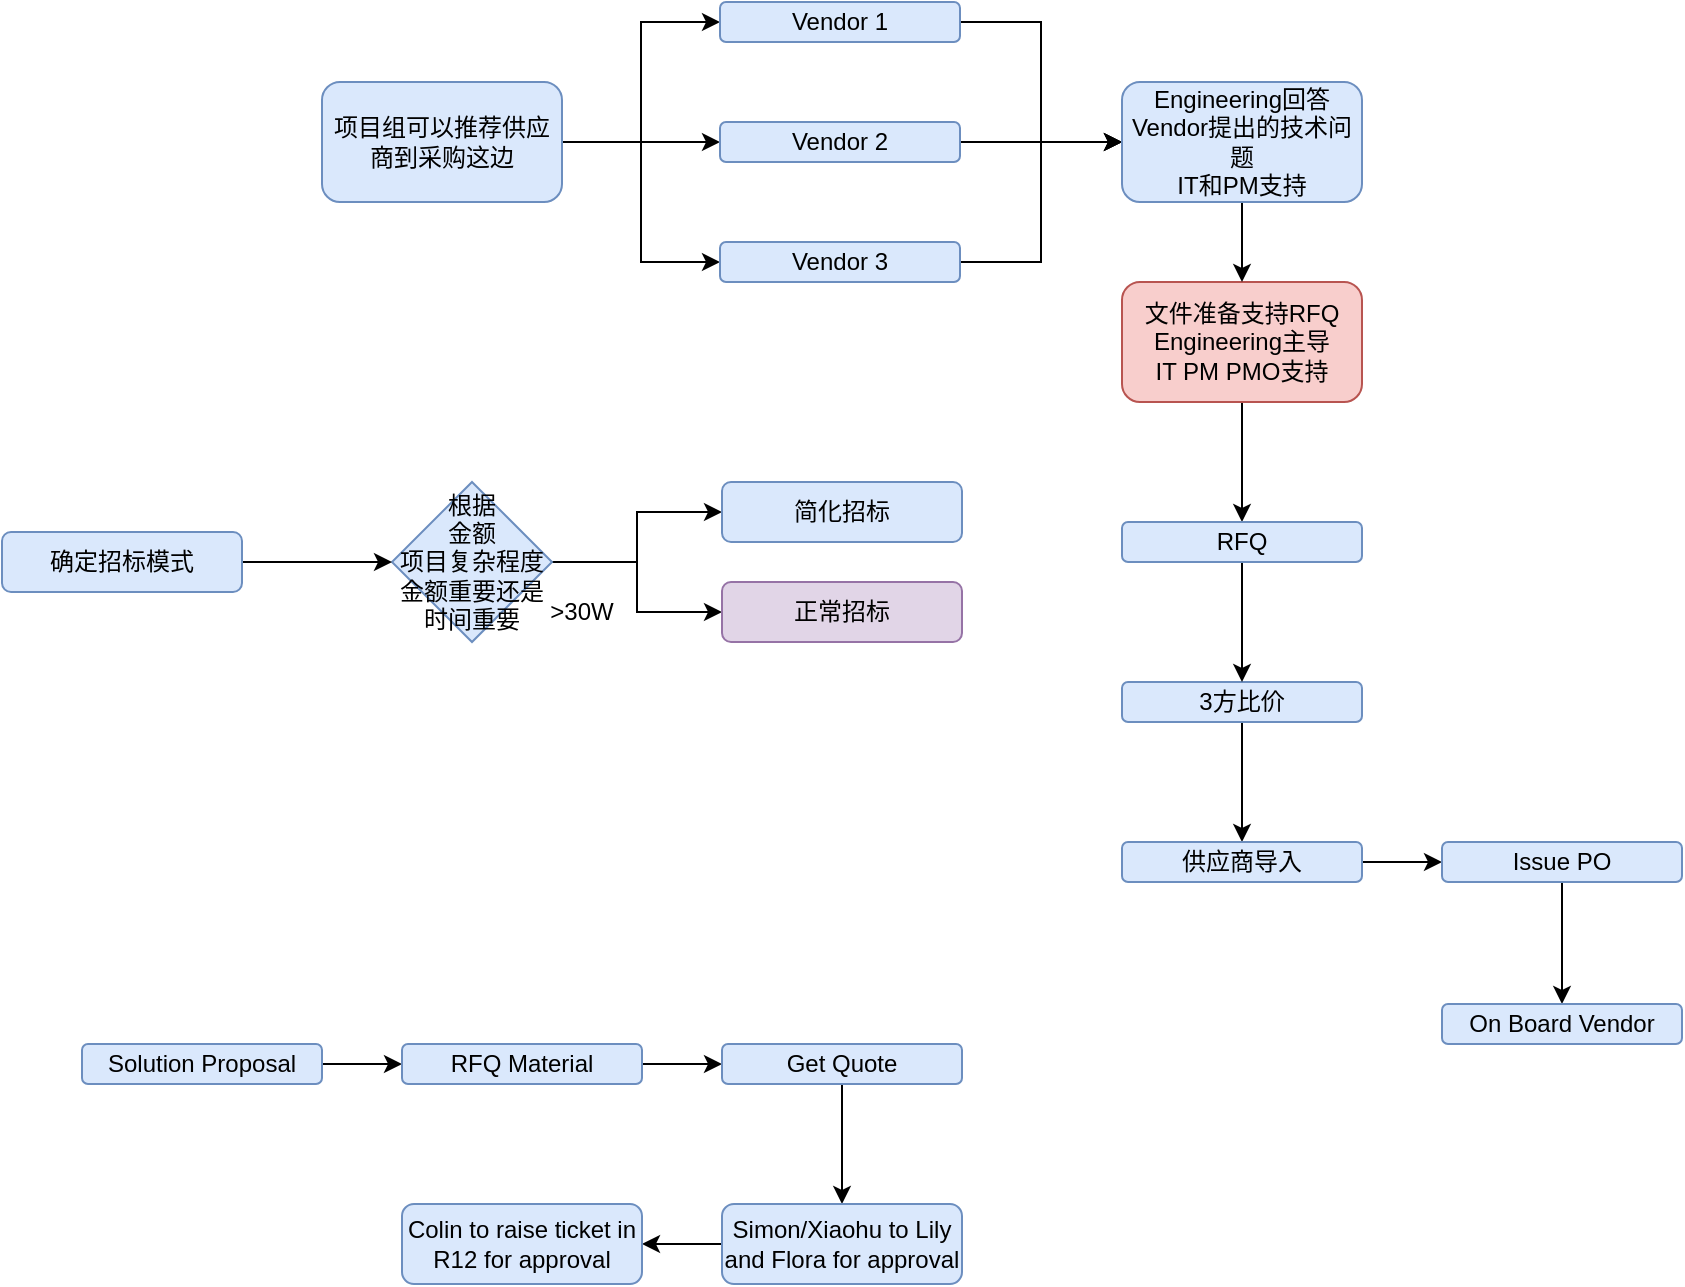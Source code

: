 <mxfile version="21.3.3" type="github">
  <diagram name="Page-1" id="vsLkBkZFRGa7jhuhGNqE">
    <mxGraphModel dx="3120" dy="724" grid="1" gridSize="10" guides="1" tooltips="1" connect="1" arrows="1" fold="1" page="1" pageScale="1" pageWidth="850" pageHeight="1100" math="0" shadow="0">
      <root>
        <mxCell id="0" />
        <mxCell id="1" parent="0" />
        <mxCell id="-6GkxF_U82yERyH8EqIy-41" style="edgeStyle=orthogonalEdgeStyle;rounded=0;orthogonalLoop=1;jettySize=auto;html=1;exitX=1;exitY=0.5;exitDx=0;exitDy=0;entryX=0;entryY=0.5;entryDx=0;entryDy=0;" edge="1" parent="1" source="-6GkxF_U82yERyH8EqIy-44" target="-6GkxF_U82yERyH8EqIy-50">
          <mxGeometry relative="1" as="geometry" />
        </mxCell>
        <mxCell id="-6GkxF_U82yERyH8EqIy-42" style="edgeStyle=orthogonalEdgeStyle;rounded=0;orthogonalLoop=1;jettySize=auto;html=1;exitX=1;exitY=0.5;exitDx=0;exitDy=0;entryX=0;entryY=0.5;entryDx=0;entryDy=0;" edge="1" parent="1" source="-6GkxF_U82yERyH8EqIy-44" target="-6GkxF_U82yERyH8EqIy-48">
          <mxGeometry relative="1" as="geometry" />
        </mxCell>
        <mxCell id="-6GkxF_U82yERyH8EqIy-43" style="edgeStyle=orthogonalEdgeStyle;rounded=0;orthogonalLoop=1;jettySize=auto;html=1;exitX=1;exitY=0.5;exitDx=0;exitDy=0;entryX=0;entryY=0.5;entryDx=0;entryDy=0;" edge="1" parent="1" source="-6GkxF_U82yERyH8EqIy-44" target="-6GkxF_U82yERyH8EqIy-52">
          <mxGeometry relative="1" as="geometry" />
        </mxCell>
        <mxCell id="-6GkxF_U82yERyH8EqIy-44" value="项目组可以推荐供应商到采购这边" style="rounded=1;whiteSpace=wrap;html=1;fillColor=#dae8fc;strokeColor=#6c8ebf;" vertex="1" parent="1">
          <mxGeometry x="170" y="1289" width="120" height="60" as="geometry" />
        </mxCell>
        <mxCell id="-6GkxF_U82yERyH8EqIy-45" style="edgeStyle=orthogonalEdgeStyle;rounded=0;orthogonalLoop=1;jettySize=auto;html=1;exitX=0.5;exitY=1;exitDx=0;exitDy=0;entryX=0.5;entryY=0;entryDx=0;entryDy=0;" edge="1" parent="1" source="-6GkxF_U82yERyH8EqIy-46" target="-6GkxF_U82yERyH8EqIy-66">
          <mxGeometry relative="1" as="geometry" />
        </mxCell>
        <mxCell id="-6GkxF_U82yERyH8EqIy-46" value="3方比价" style="rounded=1;whiteSpace=wrap;html=1;fillColor=#dae8fc;strokeColor=#6c8ebf;" vertex="1" parent="1">
          <mxGeometry x="570" y="1589" width="120" height="20" as="geometry" />
        </mxCell>
        <mxCell id="-6GkxF_U82yERyH8EqIy-47" style="edgeStyle=orthogonalEdgeStyle;rounded=0;orthogonalLoop=1;jettySize=auto;html=1;exitX=1;exitY=0.5;exitDx=0;exitDy=0;entryX=0;entryY=0.5;entryDx=0;entryDy=0;" edge="1" parent="1" source="-6GkxF_U82yERyH8EqIy-48" target="-6GkxF_U82yERyH8EqIy-64">
          <mxGeometry relative="1" as="geometry" />
        </mxCell>
        <mxCell id="-6GkxF_U82yERyH8EqIy-48" value="Vendor 1" style="rounded=1;whiteSpace=wrap;html=1;fillColor=#dae8fc;strokeColor=#6c8ebf;" vertex="1" parent="1">
          <mxGeometry x="369" y="1249" width="120" height="20" as="geometry" />
        </mxCell>
        <mxCell id="-6GkxF_U82yERyH8EqIy-49" style="edgeStyle=orthogonalEdgeStyle;rounded=0;orthogonalLoop=1;jettySize=auto;html=1;exitX=1;exitY=0.5;exitDx=0;exitDy=0;entryX=0;entryY=0.5;entryDx=0;entryDy=0;" edge="1" parent="1" source="-6GkxF_U82yERyH8EqIy-50" target="-6GkxF_U82yERyH8EqIy-64">
          <mxGeometry relative="1" as="geometry" />
        </mxCell>
        <mxCell id="-6GkxF_U82yERyH8EqIy-50" value="Vendor 2" style="rounded=1;whiteSpace=wrap;html=1;fillColor=#dae8fc;strokeColor=#6c8ebf;" vertex="1" parent="1">
          <mxGeometry x="369" y="1309" width="120" height="20" as="geometry" />
        </mxCell>
        <mxCell id="-6GkxF_U82yERyH8EqIy-51" style="edgeStyle=orthogonalEdgeStyle;rounded=0;orthogonalLoop=1;jettySize=auto;html=1;exitX=1;exitY=0.5;exitDx=0;exitDy=0;entryX=0;entryY=0.5;entryDx=0;entryDy=0;" edge="1" parent="1" source="-6GkxF_U82yERyH8EqIy-52" target="-6GkxF_U82yERyH8EqIy-64">
          <mxGeometry relative="1" as="geometry" />
        </mxCell>
        <mxCell id="-6GkxF_U82yERyH8EqIy-52" value="Vendor 3" style="rounded=1;whiteSpace=wrap;html=1;fillColor=#dae8fc;strokeColor=#6c8ebf;" vertex="1" parent="1">
          <mxGeometry x="369" y="1369" width="120" height="20" as="geometry" />
        </mxCell>
        <mxCell id="-6GkxF_U82yERyH8EqIy-53" style="edgeStyle=orthogonalEdgeStyle;rounded=0;orthogonalLoop=1;jettySize=auto;html=1;exitX=0.5;exitY=1;exitDx=0;exitDy=0;entryX=0.5;entryY=0;entryDx=0;entryDy=0;" edge="1" parent="1" source="-6GkxF_U82yERyH8EqIy-54" target="-6GkxF_U82yERyH8EqIy-56">
          <mxGeometry relative="1" as="geometry" />
        </mxCell>
        <mxCell id="-6GkxF_U82yERyH8EqIy-54" value="文件准备支持RFQ&lt;br&gt;Engineering主导&lt;br&gt;IT PM PMO支持" style="rounded=1;whiteSpace=wrap;html=1;fillColor=#f8cecc;strokeColor=#b85450;" vertex="1" parent="1">
          <mxGeometry x="570" y="1389" width="120" height="60" as="geometry" />
        </mxCell>
        <mxCell id="-6GkxF_U82yERyH8EqIy-55" style="edgeStyle=orthogonalEdgeStyle;rounded=0;orthogonalLoop=1;jettySize=auto;html=1;exitX=0.5;exitY=1;exitDx=0;exitDy=0;entryX=0.5;entryY=0;entryDx=0;entryDy=0;" edge="1" parent="1" source="-6GkxF_U82yERyH8EqIy-56" target="-6GkxF_U82yERyH8EqIy-46">
          <mxGeometry relative="1" as="geometry" />
        </mxCell>
        <mxCell id="-6GkxF_U82yERyH8EqIy-56" value="RFQ" style="rounded=1;whiteSpace=wrap;html=1;fillColor=#dae8fc;strokeColor=#6c8ebf;" vertex="1" parent="1">
          <mxGeometry x="570" y="1509" width="120" height="20" as="geometry" />
        </mxCell>
        <mxCell id="-6GkxF_U82yERyH8EqIy-57" style="edgeStyle=orthogonalEdgeStyle;rounded=0;orthogonalLoop=1;jettySize=auto;html=1;exitX=1;exitY=0.5;exitDx=0;exitDy=0;entryX=0;entryY=0.5;entryDx=0;entryDy=0;" edge="1" parent="1" source="-6GkxF_U82yERyH8EqIy-59" target="-6GkxF_U82yERyH8EqIy-61">
          <mxGeometry relative="1" as="geometry" />
        </mxCell>
        <mxCell id="-6GkxF_U82yERyH8EqIy-58" style="edgeStyle=orthogonalEdgeStyle;rounded=0;orthogonalLoop=1;jettySize=auto;html=1;exitX=1;exitY=0.5;exitDx=0;exitDy=0;entryX=0;entryY=0.5;entryDx=0;entryDy=0;" edge="1" parent="1" source="-6GkxF_U82yERyH8EqIy-59" target="-6GkxF_U82yERyH8EqIy-60">
          <mxGeometry relative="1" as="geometry" />
        </mxCell>
        <mxCell id="-6GkxF_U82yERyH8EqIy-59" value="根据&lt;br&gt;金额&lt;br&gt;项目复杂程度&lt;br&gt;金额重要还是时间重要" style="rhombus;whiteSpace=wrap;html=1;fillColor=#dae8fc;strokeColor=#6c8ebf;" vertex="1" parent="1">
          <mxGeometry x="205" y="1489" width="80" height="80" as="geometry" />
        </mxCell>
        <mxCell id="-6GkxF_U82yERyH8EqIy-60" value="简化招标" style="rounded=1;whiteSpace=wrap;html=1;fillColor=#dae8fc;strokeColor=#6c8ebf;" vertex="1" parent="1">
          <mxGeometry x="370" y="1489" width="120" height="30" as="geometry" />
        </mxCell>
        <mxCell id="-6GkxF_U82yERyH8EqIy-61" value="正常招标" style="rounded=1;whiteSpace=wrap;html=1;fillColor=#e1d5e7;strokeColor=#9673a6;" vertex="1" parent="1">
          <mxGeometry x="370" y="1539" width="120" height="30" as="geometry" />
        </mxCell>
        <mxCell id="-6GkxF_U82yERyH8EqIy-62" value="&amp;gt;30W" style="text;html=1;strokeColor=none;fillColor=none;align=center;verticalAlign=middle;whiteSpace=wrap;rounded=0;" vertex="1" parent="1">
          <mxGeometry x="270" y="1539" width="60" height="30" as="geometry" />
        </mxCell>
        <mxCell id="-6GkxF_U82yERyH8EqIy-63" style="edgeStyle=orthogonalEdgeStyle;rounded=0;orthogonalLoop=1;jettySize=auto;html=1;exitX=0.5;exitY=1;exitDx=0;exitDy=0;" edge="1" parent="1" source="-6GkxF_U82yERyH8EqIy-64" target="-6GkxF_U82yERyH8EqIy-54">
          <mxGeometry relative="1" as="geometry" />
        </mxCell>
        <mxCell id="-6GkxF_U82yERyH8EqIy-64" value="Engineering回答Vendor提出的技术问题&lt;br&gt;IT和PM支持" style="rounded=1;whiteSpace=wrap;html=1;fillColor=#dae8fc;strokeColor=#6c8ebf;" vertex="1" parent="1">
          <mxGeometry x="570" y="1289" width="120" height="60" as="geometry" />
        </mxCell>
        <mxCell id="-6GkxF_U82yERyH8EqIy-65" style="edgeStyle=orthogonalEdgeStyle;rounded=0;orthogonalLoop=1;jettySize=auto;html=1;exitX=1;exitY=0.5;exitDx=0;exitDy=0;entryX=0;entryY=0.5;entryDx=0;entryDy=0;" edge="1" parent="1" source="-6GkxF_U82yERyH8EqIy-66" target="-6GkxF_U82yERyH8EqIy-68">
          <mxGeometry relative="1" as="geometry" />
        </mxCell>
        <mxCell id="-6GkxF_U82yERyH8EqIy-66" value="供应商导入" style="rounded=1;whiteSpace=wrap;html=1;fillColor=#dae8fc;strokeColor=#6c8ebf;" vertex="1" parent="1">
          <mxGeometry x="570" y="1669" width="120" height="20" as="geometry" />
        </mxCell>
        <mxCell id="-6GkxF_U82yERyH8EqIy-67" style="edgeStyle=orthogonalEdgeStyle;rounded=0;orthogonalLoop=1;jettySize=auto;html=1;exitX=0.5;exitY=1;exitDx=0;exitDy=0;entryX=0.5;entryY=0;entryDx=0;entryDy=0;" edge="1" parent="1" source="-6GkxF_U82yERyH8EqIy-68" target="-6GkxF_U82yERyH8EqIy-69">
          <mxGeometry relative="1" as="geometry" />
        </mxCell>
        <mxCell id="-6GkxF_U82yERyH8EqIy-68" value="Issue PO" style="rounded=1;whiteSpace=wrap;html=1;fillColor=#dae8fc;strokeColor=#6c8ebf;" vertex="1" parent="1">
          <mxGeometry x="730" y="1669" width="120" height="20" as="geometry" />
        </mxCell>
        <mxCell id="-6GkxF_U82yERyH8EqIy-69" value="On Board Vendor" style="rounded=1;whiteSpace=wrap;html=1;fillColor=#dae8fc;strokeColor=#6c8ebf;" vertex="1" parent="1">
          <mxGeometry x="730" y="1750" width="120" height="20" as="geometry" />
        </mxCell>
        <mxCell id="-6GkxF_U82yERyH8EqIy-70" style="edgeStyle=orthogonalEdgeStyle;rounded=0;orthogonalLoop=1;jettySize=auto;html=1;exitX=1;exitY=0.5;exitDx=0;exitDy=0;entryX=0;entryY=0.5;entryDx=0;entryDy=0;" edge="1" parent="1" source="-6GkxF_U82yERyH8EqIy-71" target="-6GkxF_U82yERyH8EqIy-59">
          <mxGeometry relative="1" as="geometry" />
        </mxCell>
        <mxCell id="-6GkxF_U82yERyH8EqIy-71" value="确定招标模式" style="rounded=1;whiteSpace=wrap;html=1;fillColor=#dae8fc;strokeColor=#6c8ebf;" vertex="1" parent="1">
          <mxGeometry x="10" y="1514" width="120" height="30" as="geometry" />
        </mxCell>
        <mxCell id="-6GkxF_U82yERyH8EqIy-72" style="edgeStyle=orthogonalEdgeStyle;rounded=0;orthogonalLoop=1;jettySize=auto;html=1;exitX=1;exitY=0.5;exitDx=0;exitDy=0;entryX=0;entryY=0.5;entryDx=0;entryDy=0;" edge="1" parent="1" source="-6GkxF_U82yERyH8EqIy-73" target="-6GkxF_U82yERyH8EqIy-75">
          <mxGeometry relative="1" as="geometry" />
        </mxCell>
        <mxCell id="-6GkxF_U82yERyH8EqIy-73" value="Solution Proposal" style="rounded=1;whiteSpace=wrap;html=1;fillColor=#dae8fc;strokeColor=#6c8ebf;" vertex="1" parent="1">
          <mxGeometry x="50" y="1770" width="120" height="20" as="geometry" />
        </mxCell>
        <mxCell id="-6GkxF_U82yERyH8EqIy-74" style="edgeStyle=orthogonalEdgeStyle;rounded=0;orthogonalLoop=1;jettySize=auto;html=1;exitX=1;exitY=0.5;exitDx=0;exitDy=0;entryX=0;entryY=0.5;entryDx=0;entryDy=0;" edge="1" parent="1" source="-6GkxF_U82yERyH8EqIy-75" target="-6GkxF_U82yERyH8EqIy-77">
          <mxGeometry relative="1" as="geometry" />
        </mxCell>
        <mxCell id="-6GkxF_U82yERyH8EqIy-75" value="RFQ Material" style="rounded=1;whiteSpace=wrap;html=1;fillColor=#dae8fc;strokeColor=#6c8ebf;" vertex="1" parent="1">
          <mxGeometry x="210" y="1770" width="120" height="20" as="geometry" />
        </mxCell>
        <mxCell id="-6GkxF_U82yERyH8EqIy-76" style="edgeStyle=orthogonalEdgeStyle;rounded=0;orthogonalLoop=1;jettySize=auto;html=1;exitX=0.5;exitY=1;exitDx=0;exitDy=0;" edge="1" parent="1" source="-6GkxF_U82yERyH8EqIy-77" target="-6GkxF_U82yERyH8EqIy-79">
          <mxGeometry relative="1" as="geometry" />
        </mxCell>
        <mxCell id="-6GkxF_U82yERyH8EqIy-77" value="Get Quote" style="rounded=1;whiteSpace=wrap;html=1;fillColor=#dae8fc;strokeColor=#6c8ebf;" vertex="1" parent="1">
          <mxGeometry x="370" y="1770" width="120" height="20" as="geometry" />
        </mxCell>
        <mxCell id="-6GkxF_U82yERyH8EqIy-78" style="edgeStyle=orthogonalEdgeStyle;rounded=0;orthogonalLoop=1;jettySize=auto;html=1;exitX=0;exitY=0.5;exitDx=0;exitDy=0;entryX=1;entryY=0.5;entryDx=0;entryDy=0;" edge="1" parent="1" source="-6GkxF_U82yERyH8EqIy-79" target="-6GkxF_U82yERyH8EqIy-80">
          <mxGeometry relative="1" as="geometry" />
        </mxCell>
        <mxCell id="-6GkxF_U82yERyH8EqIy-79" value="Simon/Xiaohu to Lily and Flora for approval" style="rounded=1;whiteSpace=wrap;html=1;fillColor=#dae8fc;strokeColor=#6c8ebf;" vertex="1" parent="1">
          <mxGeometry x="370" y="1850" width="120" height="40" as="geometry" />
        </mxCell>
        <mxCell id="-6GkxF_U82yERyH8EqIy-80" value="Colin to raise ticket in R12 for approval" style="rounded=1;whiteSpace=wrap;html=1;fillColor=#dae8fc;strokeColor=#6c8ebf;" vertex="1" parent="1">
          <mxGeometry x="210" y="1850" width="120" height="40" as="geometry" />
        </mxCell>
      </root>
    </mxGraphModel>
  </diagram>
</mxfile>
